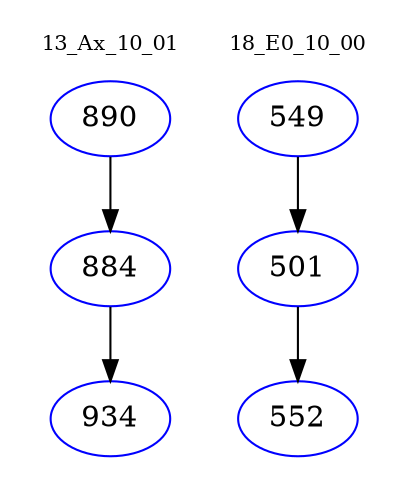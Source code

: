 digraph{
subgraph cluster_0 {
color = white
label = "13_Ax_10_01";
fontsize=10;
T0_890 [label="890", color="blue"]
T0_890 -> T0_884 [color="black"]
T0_884 [label="884", color="blue"]
T0_884 -> T0_934 [color="black"]
T0_934 [label="934", color="blue"]
}
subgraph cluster_1 {
color = white
label = "18_E0_10_00";
fontsize=10;
T1_549 [label="549", color="blue"]
T1_549 -> T1_501 [color="black"]
T1_501 [label="501", color="blue"]
T1_501 -> T1_552 [color="black"]
T1_552 [label="552", color="blue"]
}
}

